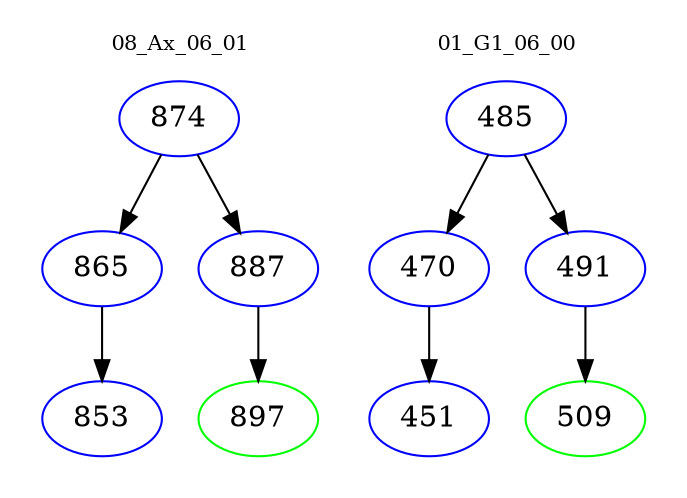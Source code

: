 digraph{
subgraph cluster_0 {
color = white
label = "08_Ax_06_01";
fontsize=10;
T0_874 [label="874", color="blue"]
T0_874 -> T0_865 [color="black"]
T0_865 [label="865", color="blue"]
T0_865 -> T0_853 [color="black"]
T0_853 [label="853", color="blue"]
T0_874 -> T0_887 [color="black"]
T0_887 [label="887", color="blue"]
T0_887 -> T0_897 [color="black"]
T0_897 [label="897", color="green"]
}
subgraph cluster_1 {
color = white
label = "01_G1_06_00";
fontsize=10;
T1_485 [label="485", color="blue"]
T1_485 -> T1_470 [color="black"]
T1_470 [label="470", color="blue"]
T1_470 -> T1_451 [color="black"]
T1_451 [label="451", color="blue"]
T1_485 -> T1_491 [color="black"]
T1_491 [label="491", color="blue"]
T1_491 -> T1_509 [color="black"]
T1_509 [label="509", color="green"]
}
}
